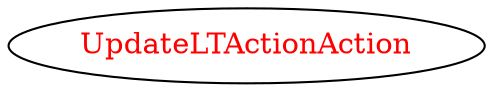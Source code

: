 digraph dependencyGraph {
 concentrate=true;
 ranksep="2.0";
 rankdir="LR"; 
 splines="ortho";
"UpdateLTActionAction" [fontcolor="red"];
}